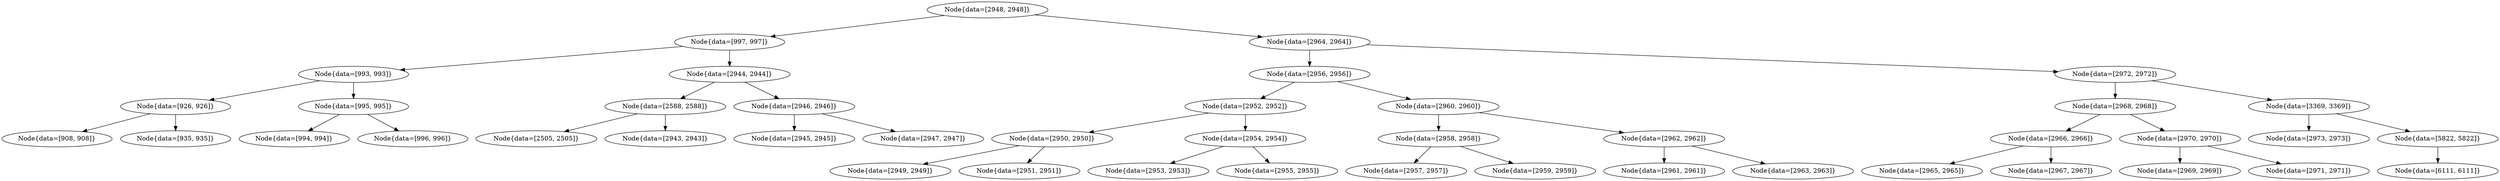 digraph G{
817689537 [label="Node{data=[2948, 2948]}"]
817689537 -> 708613859
708613859 [label="Node{data=[997, 997]}"]
708613859 -> 365625031
365625031 [label="Node{data=[993, 993]}"]
365625031 -> 1531200408
1531200408 [label="Node{data=[926, 926]}"]
1531200408 -> 212963786
212963786 [label="Node{data=[908, 908]}"]
1531200408 -> 1123321137
1123321137 [label="Node{data=[935, 935]}"]
365625031 -> 685934
685934 [label="Node{data=[995, 995]}"]
685934 -> 2032909428
2032909428 [label="Node{data=[994, 994]}"]
685934 -> 2031377754
2031377754 [label="Node{data=[996, 996]}"]
708613859 -> 523211332
523211332 [label="Node{data=[2944, 2944]}"]
523211332 -> 1280124872
1280124872 [label="Node{data=[2588, 2588]}"]
1280124872 -> 1747053097
1747053097 [label="Node{data=[2505, 2505]}"]
1280124872 -> 864326906
864326906 [label="Node{data=[2943, 2943]}"]
523211332 -> 1348115836
1348115836 [label="Node{data=[2946, 2946]}"]
1348115836 -> 1972143064
1972143064 [label="Node{data=[2945, 2945]}"]
1348115836 -> 312168418
312168418 [label="Node{data=[2947, 2947]}"]
817689537 -> 95369743
95369743 [label="Node{data=[2964, 2964]}"]
95369743 -> 26928827
26928827 [label="Node{data=[2956, 2956]}"]
26928827 -> 278476563
278476563 [label="Node{data=[2952, 2952]}"]
278476563 -> 1479909053
1479909053 [label="Node{data=[2950, 2950]}"]
1479909053 -> 615954678
615954678 [label="Node{data=[2949, 2949]}"]
1479909053 -> 1926180325
1926180325 [label="Node{data=[2951, 2951]}"]
278476563 -> 733461760
733461760 [label="Node{data=[2954, 2954]}"]
733461760 -> 1594039997
1594039997 [label="Node{data=[2953, 2953]}"]
733461760 -> 1323531427
1323531427 [label="Node{data=[2955, 2955]}"]
26928827 -> 1170788511
1170788511 [label="Node{data=[2960, 2960]}"]
1170788511 -> 1400973979
1400973979 [label="Node{data=[2958, 2958]}"]
1400973979 -> 347091104
347091104 [label="Node{data=[2957, 2957]}"]
1400973979 -> 1105416433
1105416433 [label="Node{data=[2959, 2959]}"]
1170788511 -> 1110195322
1110195322 [label="Node{data=[2962, 2962]}"]
1110195322 -> 404947798
404947798 [label="Node{data=[2961, 2961]}"]
1110195322 -> 226690498
226690498 [label="Node{data=[2963, 2963]}"]
95369743 -> 1455204443
1455204443 [label="Node{data=[2972, 2972]}"]
1455204443 -> 1976602906
1976602906 [label="Node{data=[2968, 2968]}"]
1976602906 -> 1978209605
1978209605 [label="Node{data=[2966, 2966]}"]
1978209605 -> 1624351535
1624351535 [label="Node{data=[2965, 2965]}"]
1978209605 -> 1394356510
1394356510 [label="Node{data=[2967, 2967]}"]
1976602906 -> 582300198
582300198 [label="Node{data=[2970, 2970]}"]
582300198 -> 533415944
533415944 [label="Node{data=[2969, 2969]}"]
582300198 -> 1919834117
1919834117 [label="Node{data=[2971, 2971]}"]
1455204443 -> 1086849943
1086849943 [label="Node{data=[3369, 3369]}"]
1086849943 -> 1265053098
1265053098 [label="Node{data=[2973, 2973]}"]
1086849943 -> 246003654
246003654 [label="Node{data=[5822, 5822]}"]
246003654 -> 235370598
235370598 [label="Node{data=[6111, 6111]}"]
}